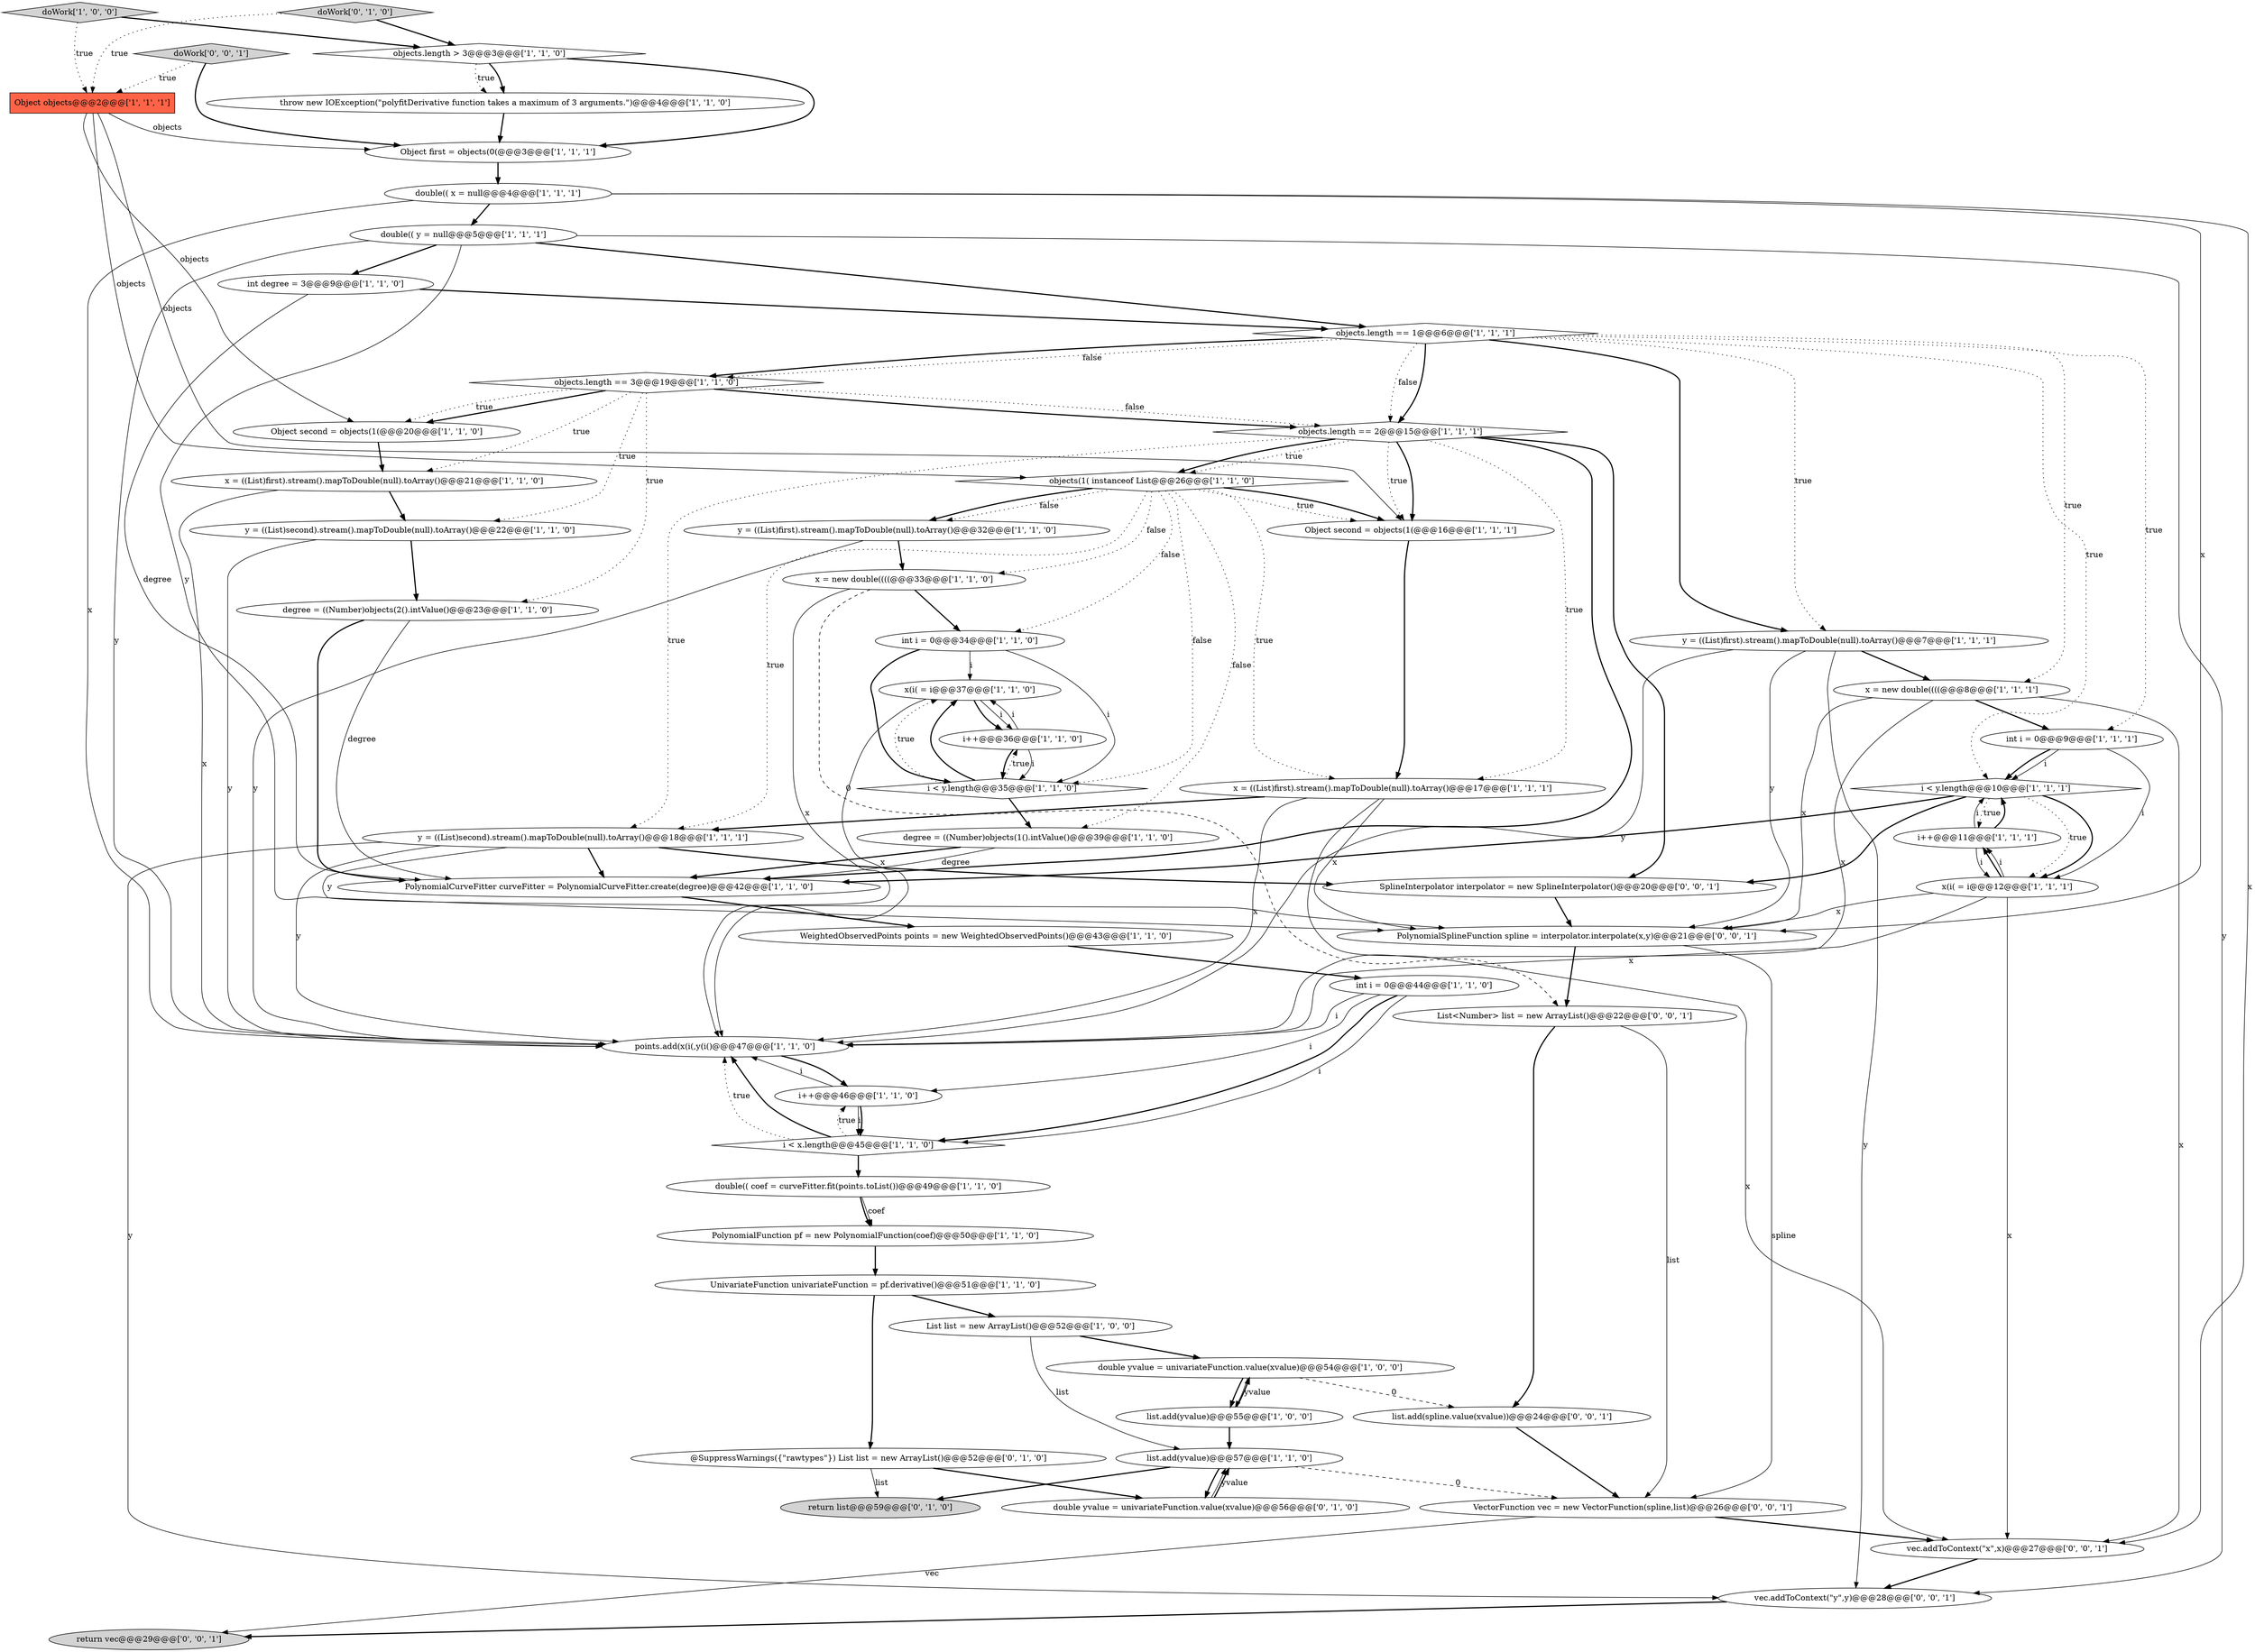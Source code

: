 digraph {
30 [style = filled, label = "double(( y = null@@@5@@@['1', '1', '1']", fillcolor = white, shape = ellipse image = "AAA0AAABBB1BBB"];
15 [style = filled, label = "List list = new ArrayList()@@@52@@@['1', '0', '0']", fillcolor = white, shape = ellipse image = "AAA0AAABBB1BBB"];
10 [style = filled, label = "int i = 0@@@9@@@['1', '1', '1']", fillcolor = white, shape = ellipse image = "AAA0AAABBB1BBB"];
22 [style = filled, label = "Object first = objects(0(@@@3@@@['1', '1', '1']", fillcolor = white, shape = ellipse image = "AAA0AAABBB1BBB"];
11 [style = filled, label = "x = new double((((@@@33@@@['1', '1', '0']", fillcolor = white, shape = ellipse image = "AAA0AAABBB1BBB"];
26 [style = filled, label = "degree = ((Number)objects(2().intValue()@@@23@@@['1', '1', '0']", fillcolor = white, shape = ellipse image = "AAA0AAABBB1BBB"];
29 [style = filled, label = "PolynomialFunction pf = new PolynomialFunction(coef)@@@50@@@['1', '1', '0']", fillcolor = white, shape = ellipse image = "AAA0AAABBB1BBB"];
5 [style = filled, label = "WeightedObservedPoints points = new WeightedObservedPoints()@@@43@@@['1', '1', '0']", fillcolor = white, shape = ellipse image = "AAA0AAABBB1BBB"];
44 [style = filled, label = "double(( coef = curveFitter.fit(points.toList())@@@49@@@['1', '1', '0']", fillcolor = white, shape = ellipse image = "AAA0AAABBB1BBB"];
16 [style = filled, label = "UnivariateFunction univariateFunction = pf.derivative()@@@51@@@['1', '1', '0']", fillcolor = white, shape = ellipse image = "AAA0AAABBB1BBB"];
31 [style = filled, label = "list.add(yvalue)@@@57@@@['1', '1', '0']", fillcolor = white, shape = ellipse image = "AAA0AAABBB1BBB"];
17 [style = filled, label = "Object second = objects(1(@@@16@@@['1', '1', '1']", fillcolor = white, shape = ellipse image = "AAA0AAABBB1BBB"];
21 [style = filled, label = "x(i( = i@@@37@@@['1', '1', '0']", fillcolor = white, shape = ellipse image = "AAA0AAABBB1BBB"];
28 [style = filled, label = "throw new IOException(\"polyfitDerivative function takes a maximum of 3 arguments.\")@@@4@@@['1', '1', '0']", fillcolor = white, shape = ellipse image = "AAA0AAABBB1BBB"];
12 [style = filled, label = "y = ((List)second).stream().mapToDouble(null).toArray()@@@22@@@['1', '1', '0']", fillcolor = white, shape = ellipse image = "AAA0AAABBB1BBB"];
53 [style = filled, label = "List<Number> list = new ArrayList()@@@22@@@['0', '0', '1']", fillcolor = white, shape = ellipse image = "AAA0AAABBB3BBB"];
2 [style = filled, label = "doWork['1', '0', '0']", fillcolor = lightgray, shape = diamond image = "AAA0AAABBB1BBB"];
37 [style = filled, label = "int i = 0@@@44@@@['1', '1', '0']", fillcolor = white, shape = ellipse image = "AAA0AAABBB1BBB"];
32 [style = filled, label = "list.add(yvalue)@@@55@@@['1', '0', '0']", fillcolor = white, shape = ellipse image = "AAA0AAABBB1BBB"];
48 [style = filled, label = "@SuppressWarnings({\"rawtypes\"}) List list = new ArrayList()@@@52@@@['0', '1', '0']", fillcolor = white, shape = ellipse image = "AAA0AAABBB2BBB"];
49 [style = filled, label = "vec.addToContext(\"x\",x)@@@27@@@['0', '0', '1']", fillcolor = white, shape = ellipse image = "AAA0AAABBB3BBB"];
54 [style = filled, label = "return vec@@@29@@@['0', '0', '1']", fillcolor = lightgray, shape = ellipse image = "AAA0AAABBB3BBB"];
41 [style = filled, label = "int i = 0@@@34@@@['1', '1', '0']", fillcolor = white, shape = ellipse image = "AAA0AAABBB1BBB"];
47 [style = filled, label = "doWork['0', '1', '0']", fillcolor = lightgray, shape = diamond image = "AAA0AAABBB2BBB"];
55 [style = filled, label = "SplineInterpolator interpolator = new SplineInterpolator()@@@20@@@['0', '0', '1']", fillcolor = white, shape = ellipse image = "AAA0AAABBB3BBB"];
27 [style = filled, label = "y = ((List)first).stream().mapToDouble(null).toArray()@@@32@@@['1', '1', '0']", fillcolor = white, shape = ellipse image = "AAA0AAABBB1BBB"];
3 [style = filled, label = "objects.length == 3@@@19@@@['1', '1', '0']", fillcolor = white, shape = diamond image = "AAA0AAABBB1BBB"];
25 [style = filled, label = "objects.length > 3@@@3@@@['1', '1', '0']", fillcolor = white, shape = diamond image = "AAA0AAABBB1BBB"];
8 [style = filled, label = "Object second = objects(1(@@@20@@@['1', '1', '0']", fillcolor = white, shape = ellipse image = "AAA0AAABBB1BBB"];
57 [style = filled, label = "list.add(spline.value(xvalue))@@@24@@@['0', '0', '1']", fillcolor = white, shape = ellipse image = "AAA0AAABBB3BBB"];
18 [style = filled, label = "i++@@@36@@@['1', '1', '0']", fillcolor = white, shape = ellipse image = "AAA0AAABBB1BBB"];
39 [style = filled, label = "objects.length == 1@@@6@@@['1', '1', '1']", fillcolor = white, shape = diamond image = "AAA0AAABBB1BBB"];
0 [style = filled, label = "PolynomialCurveFitter curveFitter = PolynomialCurveFitter.create(degree)@@@42@@@['1', '1', '0']", fillcolor = white, shape = ellipse image = "AAA0AAABBB1BBB"];
19 [style = filled, label = "degree = ((Number)objects(1().intValue()@@@39@@@['1', '1', '0']", fillcolor = white, shape = ellipse image = "AAA0AAABBB1BBB"];
38 [style = filled, label = "double(( x = null@@@4@@@['1', '1', '1']", fillcolor = white, shape = ellipse image = "AAA0AAABBB1BBB"];
24 [style = filled, label = "x = ((List)first).stream().mapToDouble(null).toArray()@@@21@@@['1', '1', '0']", fillcolor = white, shape = ellipse image = "AAA0AAABBB1BBB"];
36 [style = filled, label = "points.add(x(i(,y(i()@@@47@@@['1', '1', '0']", fillcolor = white, shape = ellipse image = "AAA0AAABBB1BBB"];
56 [style = filled, label = "VectorFunction vec = new VectorFunction(spline,list)@@@26@@@['0', '0', '1']", fillcolor = white, shape = ellipse image = "AAA0AAABBB3BBB"];
40 [style = filled, label = "y = ((List)first).stream().mapToDouble(null).toArray()@@@7@@@['1', '1', '1']", fillcolor = white, shape = ellipse image = "AAA0AAABBB1BBB"];
52 [style = filled, label = "doWork['0', '0', '1']", fillcolor = lightgray, shape = diamond image = "AAA0AAABBB3BBB"];
23 [style = filled, label = "i < y.length@@@10@@@['1', '1', '1']", fillcolor = white, shape = diamond image = "AAA0AAABBB1BBB"];
43 [style = filled, label = "objects(1( instanceof List@@@26@@@['1', '1', '0']", fillcolor = white, shape = diamond image = "AAA0AAABBB1BBB"];
42 [style = filled, label = "Object objects@@@2@@@['1', '1', '1']", fillcolor = tomato, shape = box image = "AAA0AAABBB1BBB"];
50 [style = filled, label = "vec.addToContext(\"y\",y)@@@28@@@['0', '0', '1']", fillcolor = white, shape = ellipse image = "AAA0AAABBB3BBB"];
51 [style = filled, label = "PolynomialSplineFunction spline = interpolator.interpolate(x,y)@@@21@@@['0', '0', '1']", fillcolor = white, shape = ellipse image = "AAA0AAABBB3BBB"];
1 [style = filled, label = "double yvalue = univariateFunction.value(xvalue)@@@54@@@['1', '0', '0']", fillcolor = white, shape = ellipse image = "AAA0AAABBB1BBB"];
9 [style = filled, label = "i++@@@46@@@['1', '1', '0']", fillcolor = white, shape = ellipse image = "AAA0AAABBB1BBB"];
34 [style = filled, label = "objects.length == 2@@@15@@@['1', '1', '1']", fillcolor = white, shape = diamond image = "AAA0AAABBB1BBB"];
35 [style = filled, label = "int degree = 3@@@9@@@['1', '1', '0']", fillcolor = white, shape = ellipse image = "AAA0AAABBB1BBB"];
14 [style = filled, label = "x = ((List)first).stream().mapToDouble(null).toArray()@@@17@@@['1', '1', '1']", fillcolor = white, shape = ellipse image = "AAA0AAABBB1BBB"];
33 [style = filled, label = "i++@@@11@@@['1', '1', '1']", fillcolor = white, shape = ellipse image = "AAA0AAABBB1BBB"];
7 [style = filled, label = "i < y.length@@@35@@@['1', '1', '0']", fillcolor = white, shape = diamond image = "AAA0AAABBB1BBB"];
13 [style = filled, label = "i < x.length@@@45@@@['1', '1', '0']", fillcolor = white, shape = diamond image = "AAA0AAABBB1BBB"];
4 [style = filled, label = "y = ((List)second).stream().mapToDouble(null).toArray()@@@18@@@['1', '1', '1']", fillcolor = white, shape = ellipse image = "AAA0AAABBB1BBB"];
45 [style = filled, label = "return list@@@59@@@['0', '1', '0']", fillcolor = lightgray, shape = ellipse image = "AAA0AAABBB2BBB"];
20 [style = filled, label = "x(i( = i@@@12@@@['1', '1', '1']", fillcolor = white, shape = ellipse image = "AAA0AAABBB1BBB"];
46 [style = filled, label = "double yvalue = univariateFunction.value(xvalue)@@@56@@@['0', '1', '0']", fillcolor = white, shape = ellipse image = "AAA0AAABBB2BBB"];
6 [style = filled, label = "x = new double((((@@@8@@@['1', '1', '1']", fillcolor = white, shape = ellipse image = "AAA0AAABBB1BBB"];
3->12 [style = dotted, label="true"];
7->18 [style = dotted, label="true"];
38->36 [style = solid, label="x"];
48->45 [style = solid, label="list"];
15->1 [style = bold, label=""];
10->23 [style = bold, label=""];
14->36 [style = solid, label="x"];
43->41 [style = dotted, label="false"];
43->11 [style = dotted, label="false"];
39->6 [style = dotted, label="true"];
1->32 [style = solid, label="yvalue"];
41->21 [style = solid, label="i"];
17->14 [style = bold, label=""];
19->0 [style = bold, label=""];
19->0 [style = solid, label="degree"];
38->49 [style = solid, label="x"];
57->56 [style = bold, label=""];
42->22 [style = solid, label="objects"];
28->22 [style = bold, label=""];
25->28 [style = bold, label=""];
52->22 [style = bold, label=""];
40->6 [style = bold, label=""];
18->21 [style = solid, label="i"];
21->18 [style = bold, label=""];
33->23 [style = bold, label=""];
34->55 [style = bold, label=""];
18->7 [style = solid, label="i"];
43->17 [style = bold, label=""];
46->31 [style = solid, label="yvalue"];
30->35 [style = bold, label=""];
7->19 [style = bold, label=""];
43->14 [style = dotted, label="true"];
3->24 [style = dotted, label="true"];
50->54 [style = bold, label=""];
30->50 [style = solid, label="y"];
24->36 [style = solid, label="x"];
11->36 [style = solid, label="x"];
3->26 [style = dotted, label="true"];
43->17 [style = dotted, label="true"];
33->20 [style = solid, label="i"];
43->27 [style = dotted, label="false"];
9->13 [style = solid, label="i"];
23->20 [style = dotted, label="true"];
40->36 [style = solid, label="y"];
4->50 [style = solid, label="y"];
34->14 [style = dotted, label="true"];
46->31 [style = bold, label=""];
38->51 [style = solid, label="x"];
39->40 [style = dotted, label="true"];
26->0 [style = bold, label=""];
43->7 [style = dotted, label="false"];
13->44 [style = bold, label=""];
42->43 [style = solid, label="objects"];
34->17 [style = bold, label=""];
25->28 [style = dotted, label="true"];
10->20 [style = solid, label="i"];
5->37 [style = bold, label=""];
37->13 [style = bold, label=""];
32->1 [style = bold, label=""];
44->29 [style = bold, label=""];
39->34 [style = dotted, label="false"];
43->19 [style = dotted, label="false"];
3->8 [style = bold, label=""];
34->43 [style = dotted, label="true"];
43->27 [style = bold, label=""];
6->51 [style = solid, label="x"];
13->36 [style = dotted, label="true"];
37->13 [style = solid, label="i"];
53->56 [style = solid, label="list"];
21->18 [style = solid, label="i"];
42->17 [style = solid, label="objects"];
1->32 [style = bold, label=""];
12->26 [style = bold, label=""];
42->8 [style = solid, label="objects"];
22->38 [style = bold, label=""];
56->49 [style = bold, label=""];
7->21 [style = dotted, label="true"];
27->36 [style = solid, label="y"];
44->29 [style = solid, label="coef"];
4->36 [style = solid, label="y"];
20->49 [style = solid, label="x"];
2->42 [style = dotted, label="true"];
12->36 [style = solid, label="y"];
37->36 [style = solid, label="i"];
31->45 [style = bold, label=""];
51->56 [style = solid, label="spline"];
13->9 [style = dotted, label="true"];
27->11 [style = bold, label=""];
23->0 [style = bold, label=""];
53->57 [style = bold, label=""];
35->0 [style = solid, label="degree"];
39->3 [style = dotted, label="false"];
40->51 [style = solid, label="y"];
30->51 [style = solid, label="y"];
29->16 [style = bold, label=""];
31->46 [style = bold, label=""];
10->23 [style = solid, label="i"];
14->49 [style = solid, label="x"];
11->41 [style = bold, label=""];
23->20 [style = bold, label=""];
24->12 [style = bold, label=""];
11->53 [style = dashed, label="0"];
56->54 [style = solid, label="vec"];
8->24 [style = bold, label=""];
6->49 [style = solid, label="x"];
34->43 [style = bold, label=""];
13->36 [style = bold, label=""];
47->42 [style = dotted, label="true"];
40->50 [style = solid, label="y"];
23->33 [style = dotted, label="true"];
20->33 [style = bold, label=""];
34->4 [style = dotted, label="true"];
18->7 [style = bold, label=""];
30->39 [style = bold, label=""];
6->36 [style = solid, label="x"];
3->34 [style = dotted, label="false"];
14->51 [style = solid, label="x"];
39->34 [style = bold, label=""];
20->51 [style = solid, label="x"];
31->56 [style = dashed, label="0"];
55->51 [style = bold, label=""];
4->51 [style = solid, label="y"];
9->13 [style = bold, label=""];
3->8 [style = dotted, label="true"];
16->15 [style = bold, label=""];
51->53 [style = bold, label=""];
30->36 [style = solid, label="y"];
43->4 [style = dotted, label="true"];
7->21 [style = bold, label=""];
35->39 [style = bold, label=""];
2->25 [style = bold, label=""];
16->48 [style = bold, label=""];
34->0 [style = bold, label=""];
1->57 [style = dashed, label="0"];
38->30 [style = bold, label=""];
6->10 [style = bold, label=""];
36->9 [style = bold, label=""];
26->0 [style = solid, label="degree"];
21->36 [style = solid, label="x"];
15->31 [style = solid, label="list"];
20->33 [style = solid, label="i"];
41->7 [style = solid, label="i"];
32->31 [style = bold, label=""];
41->7 [style = bold, label=""];
37->9 [style = solid, label="i"];
34->17 [style = dotted, label="true"];
48->46 [style = bold, label=""];
33->23 [style = solid, label="i"];
39->40 [style = bold, label=""];
39->23 [style = dotted, label="true"];
39->3 [style = bold, label=""];
39->10 [style = dotted, label="true"];
14->4 [style = bold, label=""];
0->5 [style = bold, label=""];
23->55 [style = bold, label=""];
9->36 [style = solid, label="i"];
52->42 [style = dotted, label="true"];
25->22 [style = bold, label=""];
47->25 [style = bold, label=""];
4->55 [style = bold, label=""];
49->50 [style = bold, label=""];
3->34 [style = bold, label=""];
4->0 [style = bold, label=""];
20->36 [style = solid, label="x"];
}
